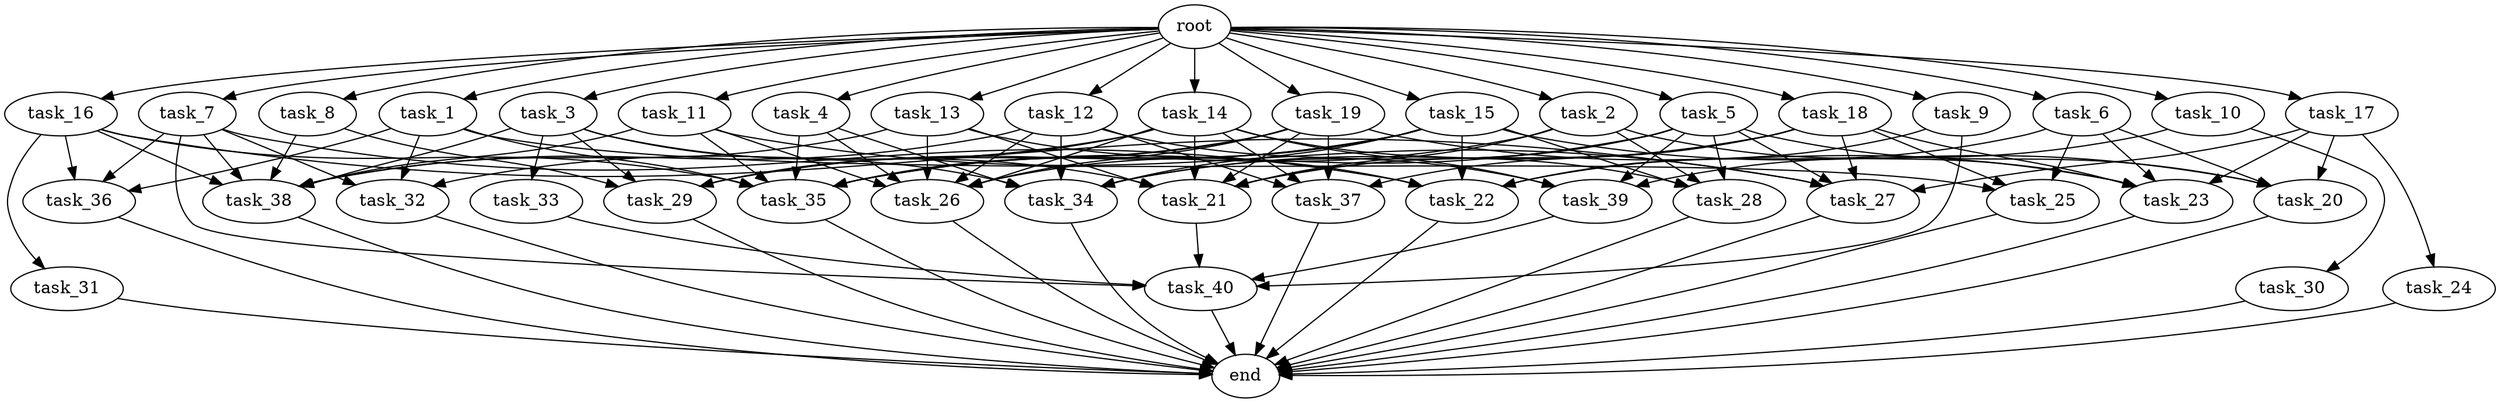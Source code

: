 digraph G {
  root [size="0.000000e+00"];
  task_1 [size="4.412750e+10"];
  task_2 [size="6.794228e+10"];
  task_3 [size="6.348449e+10"];
  task_4 [size="9.025712e+09"];
  task_5 [size="4.971007e+10"];
  task_6 [size="9.398002e+09"];
  task_7 [size="4.233044e+10"];
  task_8 [size="3.469263e+10"];
  task_9 [size="4.400937e+10"];
  task_10 [size="6.193219e+09"];
  task_11 [size="1.290357e+10"];
  task_12 [size="2.557345e+10"];
  task_13 [size="7.514581e+09"];
  task_14 [size="2.453704e+10"];
  task_15 [size="3.264646e+10"];
  task_16 [size="4.423934e+10"];
  task_17 [size="2.654218e+10"];
  task_18 [size="7.096842e+10"];
  task_19 [size="9.686323e+10"];
  task_20 [size="7.319497e+10"];
  task_21 [size="3.654303e+10"];
  task_22 [size="9.716411e+09"];
  task_23 [size="8.116693e+10"];
  task_24 [size="6.944272e+10"];
  task_25 [size="9.875152e+10"];
  task_26 [size="4.675915e+10"];
  task_27 [size="5.450880e+09"];
  task_28 [size="7.227097e+10"];
  task_29 [size="1.231959e+10"];
  task_30 [size="9.335825e+10"];
  task_31 [size="8.004392e+09"];
  task_32 [size="6.430215e+10"];
  task_33 [size="5.247604e+10"];
  task_34 [size="5.756212e+10"];
  task_35 [size="3.979198e+10"];
  task_36 [size="9.644274e+10"];
  task_37 [size="9.367357e+10"];
  task_38 [size="8.476276e+10"];
  task_39 [size="4.046753e+10"];
  task_40 [size="2.148866e+10"];
  end [size="0.000000e+00"];

  root -> task_1 [size="1.000000e-12"];
  root -> task_2 [size="1.000000e-12"];
  root -> task_3 [size="1.000000e-12"];
  root -> task_4 [size="1.000000e-12"];
  root -> task_5 [size="1.000000e-12"];
  root -> task_6 [size="1.000000e-12"];
  root -> task_7 [size="1.000000e-12"];
  root -> task_8 [size="1.000000e-12"];
  root -> task_9 [size="1.000000e-12"];
  root -> task_10 [size="1.000000e-12"];
  root -> task_11 [size="1.000000e-12"];
  root -> task_12 [size="1.000000e-12"];
  root -> task_13 [size="1.000000e-12"];
  root -> task_14 [size="1.000000e-12"];
  root -> task_15 [size="1.000000e-12"];
  root -> task_16 [size="1.000000e-12"];
  root -> task_17 [size="1.000000e-12"];
  root -> task_18 [size="1.000000e-12"];
  root -> task_19 [size="1.000000e-12"];
  task_1 -> task_25 [size="3.291717e+08"];
  task_1 -> task_32 [size="2.143405e+08"];
  task_1 -> task_35 [size="4.973998e+07"];
  task_1 -> task_36 [size="3.214758e+08"];
  task_2 -> task_21 [size="5.220433e+07"];
  task_2 -> task_23 [size="1.623339e+08"];
  task_2 -> task_28 [size="1.806774e+08"];
  task_2 -> task_35 [size="4.973998e+07"];
  task_3 -> task_21 [size="5.220433e+07"];
  task_3 -> task_29 [size="2.463919e+07"];
  task_3 -> task_33 [size="5.247604e+08"];
  task_3 -> task_34 [size="9.593687e+07"];
  task_3 -> task_38 [size="1.210897e+08"];
  task_4 -> task_26 [size="6.679879e+07"];
  task_4 -> task_34 [size="9.593687e+07"];
  task_4 -> task_35 [size="4.973998e+07"];
  task_5 -> task_20 [size="1.829874e+08"];
  task_5 -> task_21 [size="5.220433e+07"];
  task_5 -> task_27 [size="1.090176e+07"];
  task_5 -> task_28 [size="1.806774e+08"];
  task_5 -> task_34 [size="9.593687e+07"];
  task_5 -> task_35 [size="4.973998e+07"];
  task_5 -> task_39 [size="1.011688e+08"];
  task_6 -> task_20 [size="1.829874e+08"];
  task_6 -> task_22 [size="1.943282e+07"];
  task_6 -> task_23 [size="1.623339e+08"];
  task_6 -> task_25 [size="3.291717e+08"];
  task_7 -> task_22 [size="1.943282e+07"];
  task_7 -> task_32 [size="2.143405e+08"];
  task_7 -> task_36 [size="3.214758e+08"];
  task_7 -> task_38 [size="1.210897e+08"];
  task_7 -> task_40 [size="4.297732e+07"];
  task_8 -> task_29 [size="2.463919e+07"];
  task_8 -> task_38 [size="1.210897e+08"];
  task_9 -> task_22 [size="1.943282e+07"];
  task_9 -> task_40 [size="4.297732e+07"];
  task_10 -> task_30 [size="9.335825e+08"];
  task_10 -> task_39 [size="1.011688e+08"];
  task_11 -> task_26 [size="6.679879e+07"];
  task_11 -> task_27 [size="1.090176e+07"];
  task_11 -> task_35 [size="4.973998e+07"];
  task_11 -> task_38 [size="1.210897e+08"];
  task_12 -> task_26 [size="6.679879e+07"];
  task_12 -> task_34 [size="9.593687e+07"];
  task_12 -> task_37 [size="2.341839e+08"];
  task_12 -> task_38 [size="1.210897e+08"];
  task_12 -> task_39 [size="1.011688e+08"];
  task_13 -> task_21 [size="5.220433e+07"];
  task_13 -> task_22 [size="1.943282e+07"];
  task_13 -> task_26 [size="6.679879e+07"];
  task_13 -> task_38 [size="1.210897e+08"];
  task_14 -> task_21 [size="5.220433e+07"];
  task_14 -> task_26 [size="6.679879e+07"];
  task_14 -> task_28 [size="1.806774e+08"];
  task_14 -> task_29 [size="2.463919e+07"];
  task_14 -> task_32 [size="2.143405e+08"];
  task_14 -> task_37 [size="2.341839e+08"];
  task_14 -> task_39 [size="1.011688e+08"];
  task_15 -> task_20 [size="1.829874e+08"];
  task_15 -> task_22 [size="1.943282e+07"];
  task_15 -> task_26 [size="6.679879e+07"];
  task_15 -> task_28 [size="1.806774e+08"];
  task_15 -> task_29 [size="2.463919e+07"];
  task_15 -> task_34 [size="9.593687e+07"];
  task_15 -> task_35 [size="4.973998e+07"];
  task_16 -> task_27 [size="1.090176e+07"];
  task_16 -> task_31 [size="8.004392e+07"];
  task_16 -> task_35 [size="4.973998e+07"];
  task_16 -> task_36 [size="3.214758e+08"];
  task_16 -> task_38 [size="1.210897e+08"];
  task_17 -> task_20 [size="1.829874e+08"];
  task_17 -> task_23 [size="1.623339e+08"];
  task_17 -> task_24 [size="6.944272e+08"];
  task_17 -> task_27 [size="1.090176e+07"];
  task_18 -> task_21 [size="5.220433e+07"];
  task_18 -> task_23 [size="1.623339e+08"];
  task_18 -> task_25 [size="3.291717e+08"];
  task_18 -> task_27 [size="1.090176e+07"];
  task_18 -> task_34 [size="9.593687e+07"];
  task_18 -> task_37 [size="2.341839e+08"];
  task_19 -> task_21 [size="5.220433e+07"];
  task_19 -> task_23 [size="1.623339e+08"];
  task_19 -> task_26 [size="6.679879e+07"];
  task_19 -> task_29 [size="2.463919e+07"];
  task_19 -> task_35 [size="4.973998e+07"];
  task_19 -> task_37 [size="2.341839e+08"];
  task_20 -> end [size="1.000000e-12"];
  task_21 -> task_40 [size="4.297732e+07"];
  task_22 -> end [size="1.000000e-12"];
  task_23 -> end [size="1.000000e-12"];
  task_24 -> end [size="1.000000e-12"];
  task_25 -> end [size="1.000000e-12"];
  task_26 -> end [size="1.000000e-12"];
  task_27 -> end [size="1.000000e-12"];
  task_28 -> end [size="1.000000e-12"];
  task_29 -> end [size="1.000000e-12"];
  task_30 -> end [size="1.000000e-12"];
  task_31 -> end [size="1.000000e-12"];
  task_32 -> end [size="1.000000e-12"];
  task_33 -> task_40 [size="4.297732e+07"];
  task_34 -> end [size="1.000000e-12"];
  task_35 -> end [size="1.000000e-12"];
  task_36 -> end [size="1.000000e-12"];
  task_37 -> end [size="1.000000e-12"];
  task_38 -> end [size="1.000000e-12"];
  task_39 -> task_40 [size="4.297732e+07"];
  task_40 -> end [size="1.000000e-12"];
}
